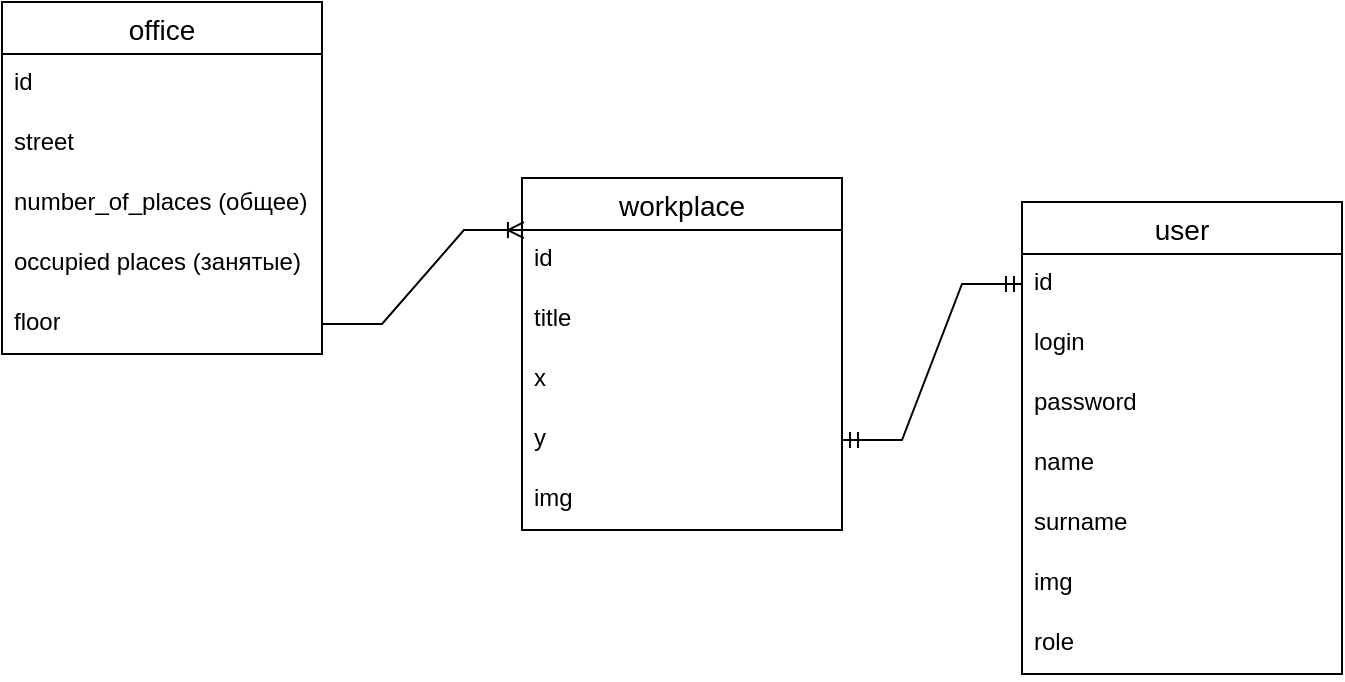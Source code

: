 <mxfile version="27.1.1">
  <diagram name="Страница — 1" id="KgkJlfFwZCzbfaLMsbGs">
    <mxGraphModel dx="983" dy="518" grid="1" gridSize="10" guides="1" tooltips="1" connect="1" arrows="1" fold="1" page="1" pageScale="1" pageWidth="827" pageHeight="1169" math="0" shadow="0">
      <root>
        <mxCell id="0" />
        <mxCell id="1" parent="0" />
        <mxCell id="11mnjUKoI-01ExnLAg8V-1" value="user" style="swimlane;fontStyle=0;childLayout=stackLayout;horizontal=1;startSize=26;horizontalStack=0;resizeParent=1;resizeParentMax=0;resizeLast=0;collapsible=1;marginBottom=0;align=center;fontSize=14;" parent="1" vertex="1">
          <mxGeometry x="590" y="210" width="160" height="236" as="geometry" />
        </mxCell>
        <mxCell id="11mnjUKoI-01ExnLAg8V-2" value="id" style="text;strokeColor=none;fillColor=none;spacingLeft=4;spacingRight=4;overflow=hidden;rotatable=0;points=[[0,0.5],[1,0.5]];portConstraint=eastwest;fontSize=12;whiteSpace=wrap;html=1;" parent="11mnjUKoI-01ExnLAg8V-1" vertex="1">
          <mxGeometry y="26" width="160" height="30" as="geometry" />
        </mxCell>
        <mxCell id="11mnjUKoI-01ExnLAg8V-3" value="login" style="text;strokeColor=none;fillColor=none;spacingLeft=4;spacingRight=4;overflow=hidden;rotatable=0;points=[[0,0.5],[1,0.5]];portConstraint=eastwest;fontSize=12;whiteSpace=wrap;html=1;" parent="11mnjUKoI-01ExnLAg8V-1" vertex="1">
          <mxGeometry y="56" width="160" height="30" as="geometry" />
        </mxCell>
        <mxCell id="11mnjUKoI-01ExnLAg8V-4" value="password" style="text;strokeColor=none;fillColor=none;spacingLeft=4;spacingRight=4;overflow=hidden;rotatable=0;points=[[0,0.5],[1,0.5]];portConstraint=eastwest;fontSize=12;whiteSpace=wrap;html=1;" parent="11mnjUKoI-01ExnLAg8V-1" vertex="1">
          <mxGeometry y="86" width="160" height="30" as="geometry" />
        </mxCell>
        <mxCell id="11mnjUKoI-01ExnLAg8V-28" value="name" style="text;strokeColor=none;fillColor=none;spacingLeft=4;spacingRight=4;overflow=hidden;rotatable=0;points=[[0,0.5],[1,0.5]];portConstraint=eastwest;fontSize=12;whiteSpace=wrap;html=1;" parent="11mnjUKoI-01ExnLAg8V-1" vertex="1">
          <mxGeometry y="116" width="160" height="30" as="geometry" />
        </mxCell>
        <mxCell id="Cm4vrNPf5vIG1KeEABvK-3" value="surname" style="text;strokeColor=none;fillColor=none;spacingLeft=4;spacingRight=4;overflow=hidden;rotatable=0;points=[[0,0.5],[1,0.5]];portConstraint=eastwest;fontSize=12;whiteSpace=wrap;html=1;" parent="11mnjUKoI-01ExnLAg8V-1" vertex="1">
          <mxGeometry y="146" width="160" height="30" as="geometry" />
        </mxCell>
        <mxCell id="Cm4vrNPf5vIG1KeEABvK-2" value="img" style="text;strokeColor=none;fillColor=none;spacingLeft=4;spacingRight=4;overflow=hidden;rotatable=0;points=[[0,0.5],[1,0.5]];portConstraint=eastwest;fontSize=12;whiteSpace=wrap;html=1;" parent="11mnjUKoI-01ExnLAg8V-1" vertex="1">
          <mxGeometry y="176" width="160" height="30" as="geometry" />
        </mxCell>
        <mxCell id="11mnjUKoI-01ExnLAg8V-13" value="role" style="text;strokeColor=none;fillColor=none;spacingLeft=4;spacingRight=4;overflow=hidden;rotatable=0;points=[[0,0.5],[1,0.5]];portConstraint=eastwest;fontSize=12;whiteSpace=wrap;html=1;" parent="11mnjUKoI-01ExnLAg8V-1" vertex="1">
          <mxGeometry y="206" width="160" height="30" as="geometry" />
        </mxCell>
        <mxCell id="11mnjUKoI-01ExnLAg8V-14" value="office" style="swimlane;fontStyle=0;childLayout=stackLayout;horizontal=1;startSize=26;horizontalStack=0;resizeParent=1;resizeParentMax=0;resizeLast=0;collapsible=1;marginBottom=0;align=center;fontSize=14;" parent="1" vertex="1">
          <mxGeometry x="80" y="110" width="160" height="176" as="geometry" />
        </mxCell>
        <mxCell id="11mnjUKoI-01ExnLAg8V-15" value="id" style="text;strokeColor=none;fillColor=none;spacingLeft=4;spacingRight=4;overflow=hidden;rotatable=0;points=[[0,0.5],[1,0.5]];portConstraint=eastwest;fontSize=12;whiteSpace=wrap;html=1;" parent="11mnjUKoI-01ExnLAg8V-14" vertex="1">
          <mxGeometry y="26" width="160" height="30" as="geometry" />
        </mxCell>
        <mxCell id="11mnjUKoI-01ExnLAg8V-16" value="street" style="text;strokeColor=none;fillColor=none;spacingLeft=4;spacingRight=4;overflow=hidden;rotatable=0;points=[[0,0.5],[1,0.5]];portConstraint=eastwest;fontSize=12;whiteSpace=wrap;html=1;" parent="11mnjUKoI-01ExnLAg8V-14" vertex="1">
          <mxGeometry y="56" width="160" height="30" as="geometry" />
        </mxCell>
        <mxCell id="11mnjUKoI-01ExnLAg8V-17" value="number_of_places (общее)" style="text;strokeColor=none;fillColor=none;spacingLeft=4;spacingRight=4;overflow=hidden;rotatable=0;points=[[0,0.5],[1,0.5]];portConstraint=eastwest;fontSize=12;whiteSpace=wrap;html=1;" parent="11mnjUKoI-01ExnLAg8V-14" vertex="1">
          <mxGeometry y="86" width="160" height="30" as="geometry" />
        </mxCell>
        <mxCell id="11mnjUKoI-01ExnLAg8V-18" value="occupied places (занятые)" style="text;strokeColor=none;fillColor=none;spacingLeft=4;spacingRight=4;overflow=hidden;rotatable=0;points=[[0,0.5],[1,0.5]];portConstraint=eastwest;fontSize=12;whiteSpace=wrap;html=1;" parent="11mnjUKoI-01ExnLAg8V-14" vertex="1">
          <mxGeometry y="116" width="160" height="30" as="geometry" />
        </mxCell>
        <mxCell id="Cm4vrNPf5vIG1KeEABvK-1" value="floor" style="text;strokeColor=none;fillColor=none;spacingLeft=4;spacingRight=4;overflow=hidden;rotatable=0;points=[[0,0.5],[1,0.5]];portConstraint=eastwest;fontSize=12;whiteSpace=wrap;html=1;" parent="11mnjUKoI-01ExnLAg8V-14" vertex="1">
          <mxGeometry y="146" width="160" height="30" as="geometry" />
        </mxCell>
        <mxCell id="11mnjUKoI-01ExnLAg8V-20" value="workplace" style="swimlane;fontStyle=0;childLayout=stackLayout;horizontal=1;startSize=26;horizontalStack=0;resizeParent=1;resizeParentMax=0;resizeLast=0;collapsible=1;marginBottom=0;align=center;fontSize=14;" parent="1" vertex="1">
          <mxGeometry x="340" y="198" width="160" height="176" as="geometry" />
        </mxCell>
        <mxCell id="11mnjUKoI-01ExnLAg8V-21" value="id" style="text;strokeColor=none;fillColor=none;spacingLeft=4;spacingRight=4;overflow=hidden;rotatable=0;points=[[0,0.5],[1,0.5]];portConstraint=eastwest;fontSize=12;whiteSpace=wrap;html=1;" parent="11mnjUKoI-01ExnLAg8V-20" vertex="1">
          <mxGeometry y="26" width="160" height="30" as="geometry" />
        </mxCell>
        <mxCell id="6Ww6m7i9WkiuVrecn62t-3" value="title" style="text;strokeColor=none;fillColor=none;spacingLeft=4;spacingRight=4;overflow=hidden;rotatable=0;points=[[0,0.5],[1,0.5]];portConstraint=eastwest;fontSize=12;whiteSpace=wrap;html=1;" vertex="1" parent="11mnjUKoI-01ExnLAg8V-20">
          <mxGeometry y="56" width="160" height="30" as="geometry" />
        </mxCell>
        <mxCell id="6Ww6m7i9WkiuVrecn62t-1" value="x" style="text;strokeColor=none;fillColor=none;spacingLeft=4;spacingRight=4;overflow=hidden;rotatable=0;points=[[0,0.5],[1,0.5]];portConstraint=eastwest;fontSize=12;whiteSpace=wrap;html=1;" vertex="1" parent="11mnjUKoI-01ExnLAg8V-20">
          <mxGeometry y="86" width="160" height="30" as="geometry" />
        </mxCell>
        <mxCell id="6Ww6m7i9WkiuVrecn62t-2" value="y" style="text;strokeColor=none;fillColor=none;spacingLeft=4;spacingRight=4;overflow=hidden;rotatable=0;points=[[0,0.5],[1,0.5]];portConstraint=eastwest;fontSize=12;whiteSpace=wrap;html=1;" vertex="1" parent="11mnjUKoI-01ExnLAg8V-20">
          <mxGeometry y="116" width="160" height="30" as="geometry" />
        </mxCell>
        <mxCell id="11mnjUKoI-01ExnLAg8V-26" value="img" style="text;strokeColor=none;fillColor=none;spacingLeft=4;spacingRight=4;overflow=hidden;rotatable=0;points=[[0,0.5],[1,0.5]];portConstraint=eastwest;fontSize=12;whiteSpace=wrap;html=1;" parent="11mnjUKoI-01ExnLAg8V-20" vertex="1">
          <mxGeometry y="146" width="160" height="30" as="geometry" />
        </mxCell>
        <mxCell id="11mnjUKoI-01ExnLAg8V-25" value="" style="edgeStyle=entityRelationEdgeStyle;fontSize=12;html=1;endArrow=ERoneToMany;rounded=0;entryX=0.006;entryY=0.148;entryDx=0;entryDy=0;entryPerimeter=0;exitX=1;exitY=0.5;exitDx=0;exitDy=0;" parent="1" source="Cm4vrNPf5vIG1KeEABvK-1" target="11mnjUKoI-01ExnLAg8V-20" edge="1">
          <mxGeometry width="100" height="100" relative="1" as="geometry">
            <mxPoint x="240" y="301.0" as="sourcePoint" />
            <mxPoint x="380" y="350" as="targetPoint" />
          </mxGeometry>
        </mxCell>
        <mxCell id="11mnjUKoI-01ExnLAg8V-27" value="" style="edgeStyle=entityRelationEdgeStyle;fontSize=12;html=1;endArrow=ERmandOne;startArrow=ERmandOne;rounded=0;exitX=1;exitY=0.5;exitDx=0;exitDy=0;entryX=0;entryY=0.5;entryDx=0;entryDy=0;" parent="1" target="11mnjUKoI-01ExnLAg8V-2" edge="1">
          <mxGeometry width="100" height="100" relative="1" as="geometry">
            <mxPoint x="500" y="329.0" as="sourcePoint" />
            <mxPoint x="570" y="310" as="targetPoint" />
          </mxGeometry>
        </mxCell>
      </root>
    </mxGraphModel>
  </diagram>
</mxfile>
